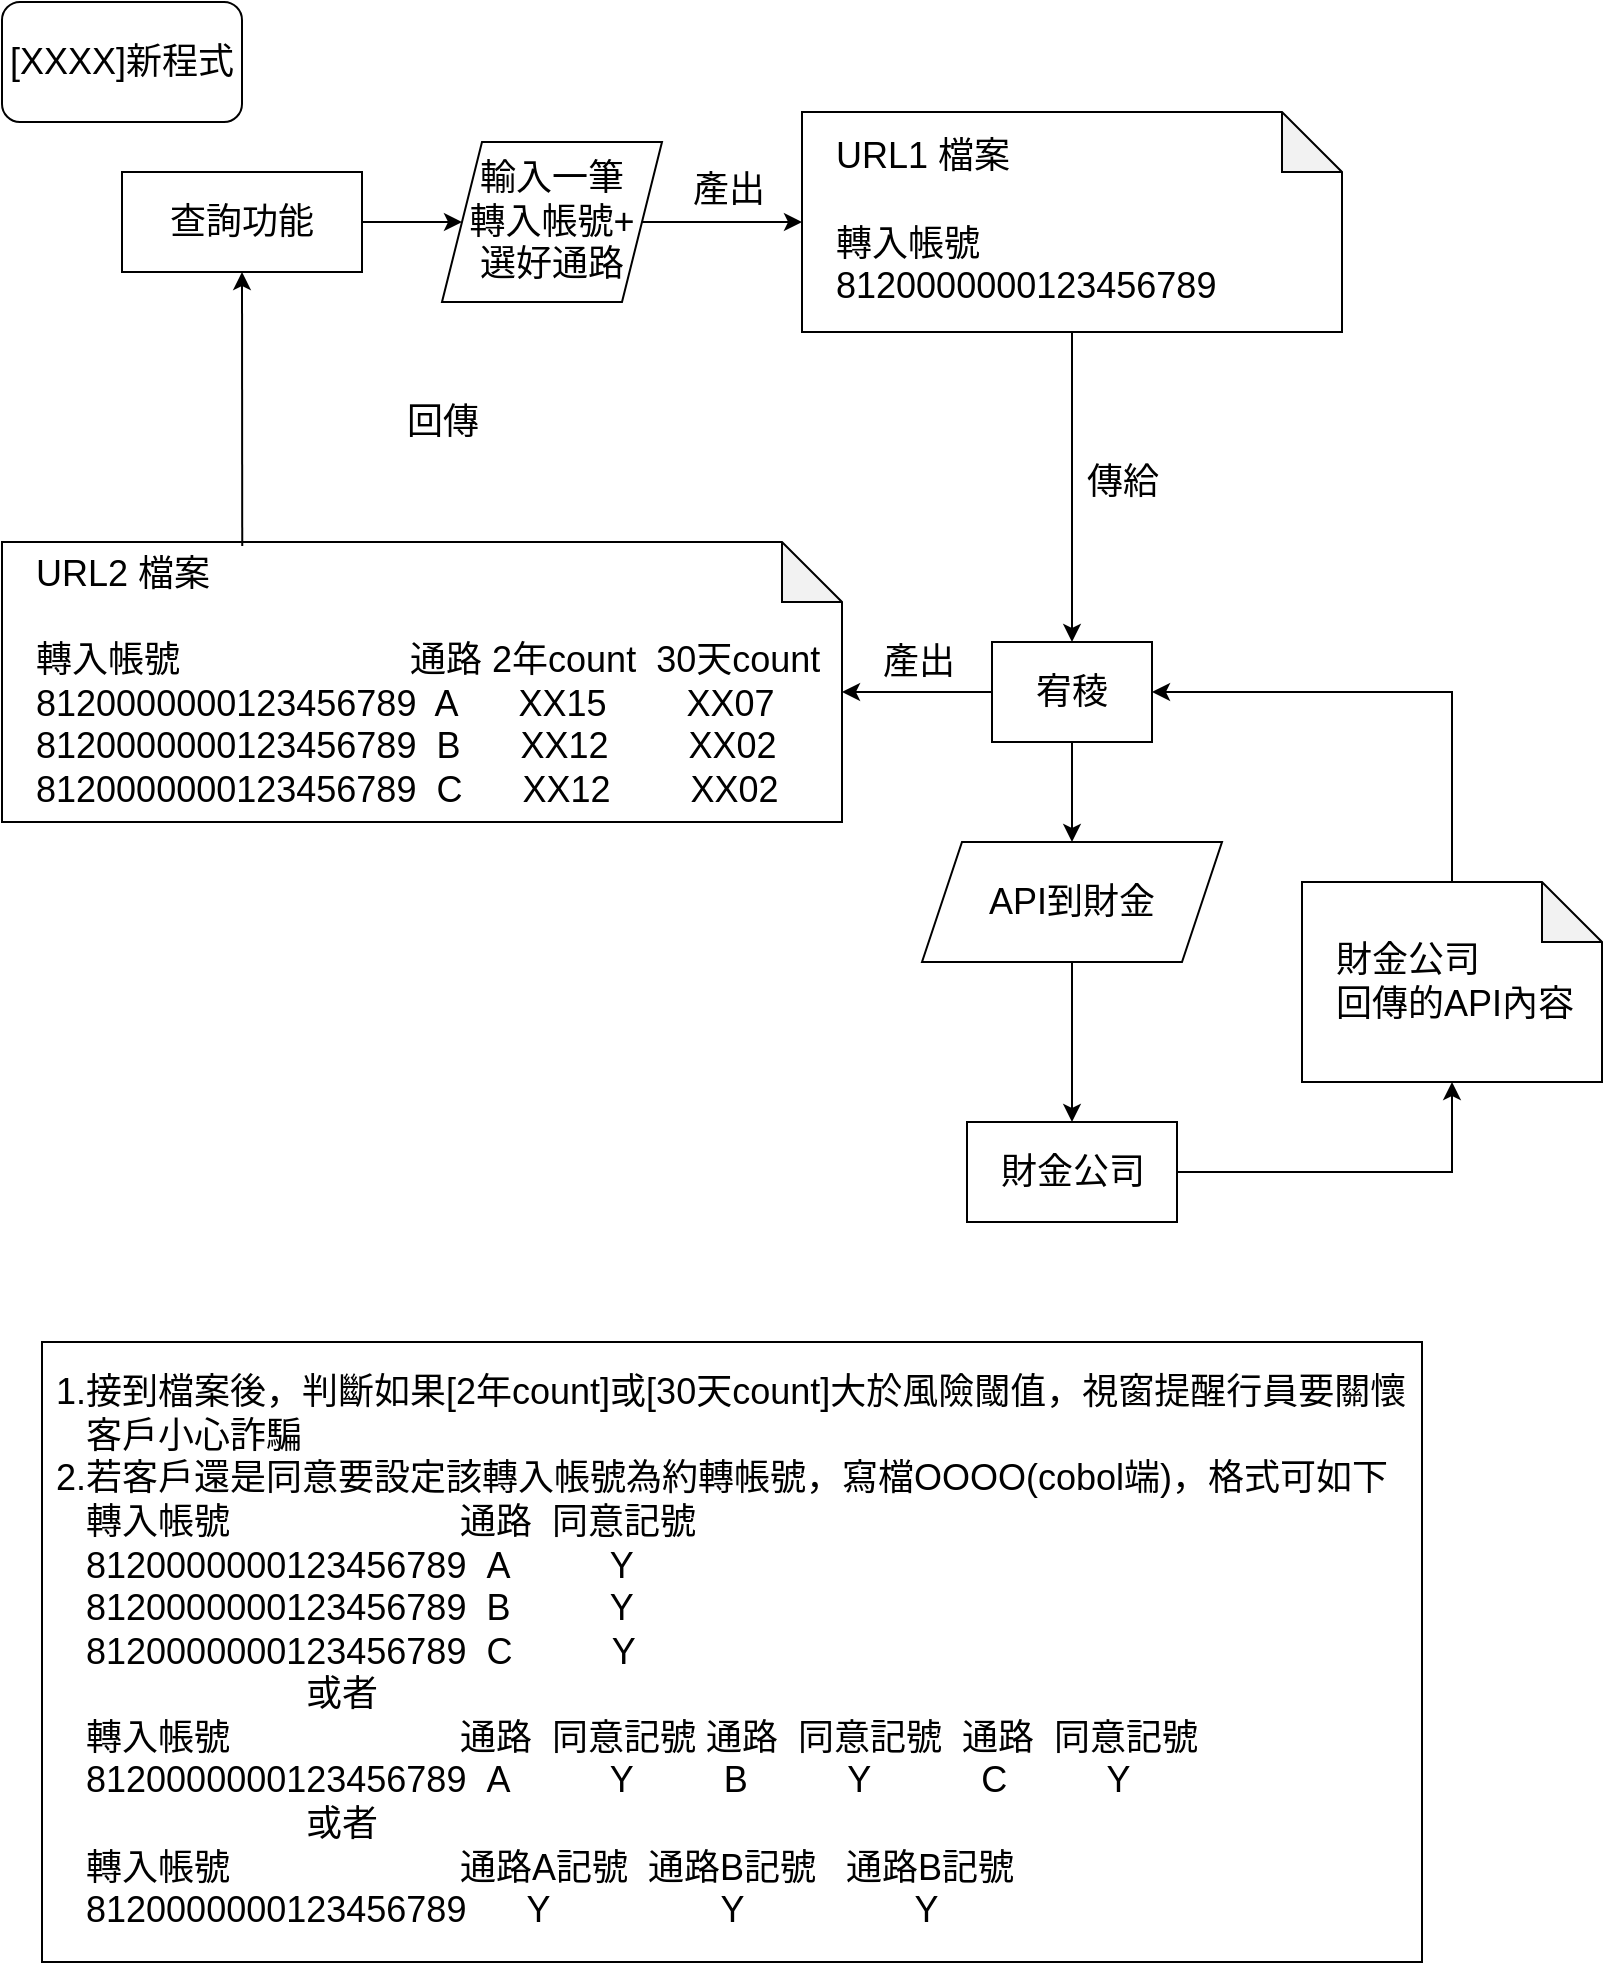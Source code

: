 <mxfile version="22.1.3" type="github" pages="2">
  <diagram name="查詢" id="aA_uW0eg3kEJU7qytOSy">
    <mxGraphModel dx="2261" dy="790" grid="1" gridSize="10" guides="1" tooltips="1" connect="1" arrows="1" fold="1" page="1" pageScale="1" pageWidth="827" pageHeight="1169" math="0" shadow="0">
      <root>
        <mxCell id="0" />
        <mxCell id="1" parent="0" />
        <mxCell id="AnH1oupO0DnIHsFvmvpk-1" value="&lt;font style=&quot;font-size: 18px;&quot;&gt;[XXXX]新程式&lt;/font&gt;" style="rounded=1;whiteSpace=wrap;html=1;" vertex="1" parent="1">
          <mxGeometry x="-740" y="60" width="120" height="60" as="geometry" />
        </mxCell>
        <mxCell id="AnH1oupO0DnIHsFvmvpk-2" value="&lt;font style=&quot;font-size: 18px;&quot;&gt;查詢功能&lt;/font&gt;" style="rounded=0;whiteSpace=wrap;html=1;" vertex="1" parent="1">
          <mxGeometry x="-680" y="145" width="120" height="50" as="geometry" />
        </mxCell>
        <mxCell id="AnH1oupO0DnIHsFvmvpk-3" value="&lt;font style=&quot;font-size: 18px;&quot;&gt;輸入一筆&lt;br&gt;轉入帳號+&lt;br&gt;選好通路&lt;/font&gt;" style="shape=parallelogram;perimeter=parallelogramPerimeter;whiteSpace=wrap;html=1;fixedSize=1;" vertex="1" parent="1">
          <mxGeometry x="-520" y="130" width="110" height="80" as="geometry" />
        </mxCell>
        <mxCell id="AnH1oupO0DnIHsFvmvpk-4" value="" style="endArrow=classic;html=1;rounded=0;exitX=1;exitY=0.5;exitDx=0;exitDy=0;" edge="1" parent="1" source="AnH1oupO0DnIHsFvmvpk-2" target="AnH1oupO0DnIHsFvmvpk-3">
          <mxGeometry width="50" height="50" relative="1" as="geometry">
            <mxPoint x="-330" y="370" as="sourcePoint" />
            <mxPoint x="-280" y="320" as="targetPoint" />
          </mxGeometry>
        </mxCell>
        <mxCell id="AnH1oupO0DnIHsFvmvpk-5" value="&lt;font style=&quot;font-size: 18px;&quot;&gt;&amp;nbsp; &amp;nbsp;URL1 檔案&lt;br&gt;&lt;br&gt;&amp;nbsp; &amp;nbsp;轉入帳號&lt;br&gt;&amp;nbsp; &amp;nbsp;8120000000123456789&lt;/font&gt;" style="shape=note;whiteSpace=wrap;html=1;backgroundOutline=1;darkOpacity=0.05;align=left;" vertex="1" parent="1">
          <mxGeometry x="-340" y="115" width="270" height="110" as="geometry" />
        </mxCell>
        <mxCell id="AnH1oupO0DnIHsFvmvpk-6" value="" style="endArrow=classic;html=1;rounded=0;exitX=1;exitY=0.5;exitDx=0;exitDy=0;" edge="1" parent="1" source="AnH1oupO0DnIHsFvmvpk-3" target="AnH1oupO0DnIHsFvmvpk-5">
          <mxGeometry width="50" height="50" relative="1" as="geometry">
            <mxPoint x="-330" y="360" as="sourcePoint" />
            <mxPoint x="-280" y="310" as="targetPoint" />
          </mxGeometry>
        </mxCell>
        <mxCell id="AnH1oupO0DnIHsFvmvpk-7" value="&lt;font style=&quot;font-size: 18px;&quot;&gt;產出&lt;/font&gt;" style="text;html=1;align=center;verticalAlign=middle;resizable=0;points=[];autosize=1;strokeColor=none;fillColor=none;" vertex="1" parent="1">
          <mxGeometry x="-407" y="134" width="60" height="40" as="geometry" />
        </mxCell>
        <mxCell id="AnH1oupO0DnIHsFvmvpk-10" value="&lt;span style=&quot;font-size: 18px;&quot;&gt;API到財金&lt;/span&gt;" style="shape=parallelogram;perimeter=parallelogramPerimeter;whiteSpace=wrap;html=1;fixedSize=1;" vertex="1" parent="1">
          <mxGeometry x="-280" y="480" width="150" height="60" as="geometry" />
        </mxCell>
        <mxCell id="AnH1oupO0DnIHsFvmvpk-15" value="&lt;font style=&quot;font-size: 18px;&quot;&gt;財金公司&lt;/font&gt;" style="rounded=0;whiteSpace=wrap;html=1;" vertex="1" parent="1">
          <mxGeometry x="-257.5" y="620" width="105" height="50" as="geometry" />
        </mxCell>
        <mxCell id="AnH1oupO0DnIHsFvmvpk-16" value="&lt;span style=&quot;font-size: 18px;&quot;&gt;&amp;nbsp; &amp;nbsp;財金公司&lt;br&gt;&amp;nbsp; &amp;nbsp;回傳的API內容&lt;/span&gt;" style="shape=note;whiteSpace=wrap;html=1;backgroundOutline=1;darkOpacity=0.05;align=left;" vertex="1" parent="1">
          <mxGeometry x="-90" y="500" width="150" height="100" as="geometry" />
        </mxCell>
        <mxCell id="AnH1oupO0DnIHsFvmvpk-17" value="" style="endArrow=classic;html=1;rounded=0;exitX=1;exitY=0.5;exitDx=0;exitDy=0;entryX=0.5;entryY=1;entryDx=0;entryDy=0;entryPerimeter=0;" edge="1" parent="1" source="AnH1oupO0DnIHsFvmvpk-15" target="AnH1oupO0DnIHsFvmvpk-16">
          <mxGeometry width="50" height="50" relative="1" as="geometry">
            <mxPoint x="-330" y="570" as="sourcePoint" />
            <mxPoint x="-280" y="520" as="targetPoint" />
            <Array as="points">
              <mxPoint x="-15" y="645" />
            </Array>
          </mxGeometry>
        </mxCell>
        <mxCell id="AnH1oupO0DnIHsFvmvpk-18" value="" style="endArrow=classic;html=1;rounded=0;exitX=0.5;exitY=1;exitDx=0;exitDy=0;" edge="1" parent="1" source="AnH1oupO0DnIHsFvmvpk-10" target="AnH1oupO0DnIHsFvmvpk-15">
          <mxGeometry width="50" height="50" relative="1" as="geometry">
            <mxPoint x="-330" y="570" as="sourcePoint" />
            <mxPoint x="-280" y="520" as="targetPoint" />
          </mxGeometry>
        </mxCell>
        <mxCell id="AnH1oupO0DnIHsFvmvpk-22" value="&lt;font style=&quot;font-size: 18px;&quot;&gt;宥稜&lt;/font&gt;" style="rounded=0;whiteSpace=wrap;html=1;" vertex="1" parent="1">
          <mxGeometry x="-245" y="380" width="80" height="50" as="geometry" />
        </mxCell>
        <mxCell id="AnH1oupO0DnIHsFvmvpk-24" value="" style="endArrow=classic;html=1;rounded=0;exitX=0.5;exitY=1;exitDx=0;exitDy=0;entryX=0.5;entryY=0;entryDx=0;entryDy=0;" edge="1" parent="1" source="AnH1oupO0DnIHsFvmvpk-22" target="AnH1oupO0DnIHsFvmvpk-10">
          <mxGeometry width="50" height="50" relative="1" as="geometry">
            <mxPoint x="-330" y="470" as="sourcePoint" />
            <mxPoint x="-280" y="420" as="targetPoint" />
          </mxGeometry>
        </mxCell>
        <mxCell id="AnH1oupO0DnIHsFvmvpk-26" value="" style="endArrow=classic;html=1;rounded=0;exitX=0.5;exitY=1;exitDx=0;exitDy=0;exitPerimeter=0;" edge="1" parent="1" source="AnH1oupO0DnIHsFvmvpk-5" target="AnH1oupO0DnIHsFvmvpk-22">
          <mxGeometry width="50" height="50" relative="1" as="geometry">
            <mxPoint x="-205" y="330" as="sourcePoint" />
            <mxPoint x="-280" y="420" as="targetPoint" />
          </mxGeometry>
        </mxCell>
        <mxCell id="AnH1oupO0DnIHsFvmvpk-27" value="" style="endArrow=classic;html=1;rounded=0;exitX=0.5;exitY=0;exitDx=0;exitDy=0;exitPerimeter=0;entryX=1;entryY=0.5;entryDx=0;entryDy=0;" edge="1" parent="1" source="AnH1oupO0DnIHsFvmvpk-16" target="AnH1oupO0DnIHsFvmvpk-22">
          <mxGeometry width="50" height="50" relative="1" as="geometry">
            <mxPoint x="-330" y="470" as="sourcePoint" />
            <mxPoint x="-280" y="420" as="targetPoint" />
            <Array as="points">
              <mxPoint x="-15" y="405" />
            </Array>
          </mxGeometry>
        </mxCell>
        <mxCell id="AnH1oupO0DnIHsFvmvpk-28" value="&lt;font style=&quot;font-size: 18px;&quot;&gt;&amp;nbsp; &amp;nbsp;URL2 檔案&lt;br&gt;&lt;br&gt;&amp;nbsp; &amp;nbsp;轉入帳號&amp;nbsp; &amp;nbsp; &amp;nbsp; &amp;nbsp; &amp;nbsp; &amp;nbsp; &amp;nbsp; &amp;nbsp; &amp;nbsp; &amp;nbsp; &amp;nbsp; &amp;nbsp;通路 2年count&amp;nbsp; 30天count&lt;br&gt;&amp;nbsp; &amp;nbsp;8120000000123456789&amp;nbsp; A&amp;nbsp; &amp;nbsp; &amp;nbsp; XX15&amp;nbsp; &amp;nbsp; &amp;nbsp; &amp;nbsp; XX07&lt;br&gt;&amp;nbsp; &amp;nbsp;8120000000123456789&amp;nbsp; B&amp;nbsp; &amp;nbsp; &amp;nbsp; XX12&amp;nbsp; &amp;nbsp; &amp;nbsp; &amp;nbsp; XX02&lt;br&gt;&amp;nbsp; &amp;nbsp;8120000000123456789&amp;nbsp; C&amp;nbsp; &amp;nbsp; &amp;nbsp; XX12&amp;nbsp; &amp;nbsp; &amp;nbsp; &amp;nbsp; XX02&lt;br&gt;&lt;/font&gt;" style="shape=note;whiteSpace=wrap;html=1;backgroundOutline=1;darkOpacity=0.05;align=left;" vertex="1" parent="1">
          <mxGeometry x="-740" y="330" width="420" height="140" as="geometry" />
        </mxCell>
        <mxCell id="AnH1oupO0DnIHsFvmvpk-30" value="" style="endArrow=classic;html=1;rounded=0;exitX=0;exitY=0.5;exitDx=0;exitDy=0;" edge="1" parent="1" source="AnH1oupO0DnIHsFvmvpk-22">
          <mxGeometry width="50" height="50" relative="1" as="geometry">
            <mxPoint x="-330" y="470" as="sourcePoint" />
            <mxPoint x="-320" y="405" as="targetPoint" />
          </mxGeometry>
        </mxCell>
        <mxCell id="AnH1oupO0DnIHsFvmvpk-31" value="&lt;font style=&quot;font-size: 18px;&quot;&gt;產出&lt;/font&gt;" style="text;html=1;align=center;verticalAlign=middle;resizable=0;points=[];autosize=1;strokeColor=none;fillColor=none;" vertex="1" parent="1">
          <mxGeometry x="-312" y="370" width="60" height="40" as="geometry" />
        </mxCell>
        <mxCell id="AnH1oupO0DnIHsFvmvpk-32" value="" style="endArrow=classic;html=1;rounded=0;exitX=0.286;exitY=0.014;exitDx=0;exitDy=0;exitPerimeter=0;entryX=0.5;entryY=1;entryDx=0;entryDy=0;" edge="1" parent="1" source="AnH1oupO0DnIHsFvmvpk-28" target="AnH1oupO0DnIHsFvmvpk-2">
          <mxGeometry width="50" height="50" relative="1" as="geometry">
            <mxPoint x="-560" y="280" as="sourcePoint" />
            <mxPoint x="-490" y="240" as="targetPoint" />
          </mxGeometry>
        </mxCell>
        <mxCell id="AnH1oupO0DnIHsFvmvpk-33" value="&lt;font style=&quot;font-size: 18px;&quot;&gt;回傳&lt;/font&gt;" style="text;html=1;align=center;verticalAlign=middle;resizable=0;points=[];autosize=1;strokeColor=none;fillColor=none;" vertex="1" parent="1">
          <mxGeometry x="-550" y="250" width="60" height="40" as="geometry" />
        </mxCell>
        <mxCell id="AnH1oupO0DnIHsFvmvpk-34" value="&lt;font style=&quot;font-size: 18px;&quot;&gt;傳給&lt;/font&gt;" style="text;html=1;align=center;verticalAlign=middle;resizable=0;points=[];autosize=1;strokeColor=none;fillColor=none;" vertex="1" parent="1">
          <mxGeometry x="-210" y="280" width="60" height="40" as="geometry" />
        </mxCell>
        <mxCell id="AnH1oupO0DnIHsFvmvpk-36" value="&lt;font style=&quot;font-size: 18px;&quot;&gt;&amp;nbsp;1.接到檔案後，判斷如果[&lt;/font&gt;&lt;font style=&quot;font-size: 18px;&quot;&gt;2年count]或[30天count]大於風險閾值，視窗提醒行員要關懷&lt;br&gt;&amp;nbsp; &amp;nbsp; 客戶小心詐騙&lt;br&gt;&amp;nbsp;2.若客戶還是同意要設定該轉入帳號為約轉帳號，寫檔OOOO(cobol端)，格式可如下&lt;br&gt;&amp;nbsp; &amp;nbsp; 轉入帳號&amp;nbsp; &amp;nbsp; &amp;nbsp; &amp;nbsp; &amp;nbsp; &amp;nbsp; &amp;nbsp; &amp;nbsp; &amp;nbsp; &amp;nbsp; &amp;nbsp; &amp;nbsp;通路&amp;nbsp; 同意記號&lt;br style=&quot;border-color: var(--border-color);&quot;&gt;&amp;nbsp; &amp;nbsp; 8120000000123456789&amp;nbsp; A&amp;nbsp; &amp;nbsp; &amp;nbsp; &amp;nbsp; &amp;nbsp; Y&lt;br&gt;&amp;nbsp; &amp;nbsp; 8120000000123456789&amp;nbsp; B&amp;nbsp; &amp;nbsp; &amp;nbsp; &amp;nbsp; &amp;nbsp; Y&lt;br&gt;&amp;nbsp; &amp;nbsp; 8120000000123456789&amp;nbsp; C&amp;nbsp; &amp;nbsp; &amp;nbsp; &amp;nbsp; &amp;nbsp; Y&lt;br&gt;&amp;nbsp; &amp;nbsp; &amp;nbsp; &amp;nbsp; &amp;nbsp; &amp;nbsp; &amp;nbsp; &amp;nbsp; &amp;nbsp; &amp;nbsp; &amp;nbsp; &amp;nbsp; &amp;nbsp; 或者&lt;br&gt;&amp;nbsp; &amp;nbsp; 轉入帳號&amp;nbsp; &amp;nbsp; &amp;nbsp; &amp;nbsp; &amp;nbsp; &amp;nbsp; &amp;nbsp; &amp;nbsp; &amp;nbsp; &amp;nbsp; &amp;nbsp; &amp;nbsp;通路&amp;nbsp; 同意記號 通路&amp;nbsp; 同意記號&amp;nbsp; 通路&amp;nbsp; 同意記號&lt;br style=&quot;border-color: var(--border-color);&quot;&gt;&amp;nbsp; &amp;nbsp; 8120000000123456789&amp;nbsp; A&amp;nbsp; &amp;nbsp; &amp;nbsp; &amp;nbsp; &amp;nbsp; Y&amp;nbsp; &amp;nbsp; &amp;nbsp; &amp;nbsp; &amp;nbsp;B&amp;nbsp; &amp;nbsp; &amp;nbsp; &amp;nbsp; &amp;nbsp; Y&amp;nbsp; &amp;nbsp; &amp;nbsp; &amp;nbsp; &amp;nbsp; &amp;nbsp;C&amp;nbsp; &amp;nbsp; &amp;nbsp; &amp;nbsp; &amp;nbsp; Y&lt;br&gt;&amp;nbsp; &amp;nbsp; &amp;nbsp; &amp;nbsp; &amp;nbsp; &amp;nbsp; &amp;nbsp; &amp;nbsp; &amp;nbsp; &amp;nbsp; &amp;nbsp; &amp;nbsp; &amp;nbsp; 或者&lt;br style=&quot;border-color: var(--border-color);&quot;&gt;&amp;nbsp; &amp;nbsp; 轉入帳號&amp;nbsp; &amp;nbsp; &amp;nbsp; &amp;nbsp; &amp;nbsp; &amp;nbsp; &amp;nbsp; &amp;nbsp; &amp;nbsp; &amp;nbsp; &amp;nbsp; &amp;nbsp;通路A記號&amp;nbsp; 通路B記號&amp;nbsp; &amp;nbsp;通路B記號&lt;br style=&quot;border-color: var(--border-color);&quot;&gt;&amp;nbsp; &amp;nbsp; 8120000000123456789&amp;nbsp; &amp;nbsp; &amp;nbsp; Y&amp;nbsp; &amp;nbsp; &amp;nbsp; &amp;nbsp; &amp;nbsp; &amp;nbsp; &amp;nbsp; &amp;nbsp; &amp;nbsp;Y&amp;nbsp; &amp;nbsp; &amp;nbsp; &amp;nbsp; &amp;nbsp; &amp;nbsp; &amp;nbsp; &amp;nbsp; &amp;nbsp;Y&lt;br&gt;&lt;/font&gt;" style="rounded=0;whiteSpace=wrap;html=1;align=left;" vertex="1" parent="1">
          <mxGeometry x="-720" y="730" width="690" height="310" as="geometry" />
        </mxCell>
      </root>
    </mxGraphModel>
  </diagram>
  <diagram id="mEsjwV_ezP2OFXAFKCF-" name="被查詢">
    <mxGraphModel dx="1434" dy="790" grid="1" gridSize="10" guides="1" tooltips="1" connect="1" arrows="1" fold="1" page="1" pageScale="1" pageWidth="827" pageHeight="1169" math="0" shadow="0">
      <root>
        <mxCell id="0" />
        <mxCell id="1" parent="0" />
        <mxCell id="oIIlploPoPYVGfda5TJn-1" value="&lt;font style=&quot;font-size: 18px;&quot;&gt;被查詢&lt;/font&gt;" style="rounded=0;whiteSpace=wrap;html=1;" vertex="1" parent="1">
          <mxGeometry x="30" y="40" width="120" height="50" as="geometry" />
        </mxCell>
        <mxCell id="tD_ngec6LgnPbNnejALv-1" value="&lt;font style=&quot;font-size: 18px;&quot;&gt;宥稜&lt;/font&gt;" style="rounded=0;whiteSpace=wrap;html=1;" vertex="1" parent="1">
          <mxGeometry x="70" y="110" width="80" height="50" as="geometry" />
        </mxCell>
        <mxCell id="R_vBmMJ-mkAL87Fn-o_a-1" value="&lt;font style=&quot;font-size: 18px;&quot;&gt;&amp;nbsp; &amp;nbsp;URL1 檔案&lt;br&gt;&lt;br&gt;&amp;nbsp; &amp;nbsp;轉入帳號&lt;br&gt;&amp;nbsp; &amp;nbsp;1470000000430002630&lt;/font&gt;" style="shape=note;whiteSpace=wrap;html=1;backgroundOutline=1;darkOpacity=0.05;align=left;" vertex="1" parent="1">
          <mxGeometry x="210" y="80" width="270" height="110" as="geometry" />
        </mxCell>
        <mxCell id="R_vBmMJ-mkAL87Fn-o_a-2" value="" style="endArrow=classic;html=1;rounded=0;exitX=1;exitY=0.5;exitDx=0;exitDy=0;entryX=0;entryY=0.5;entryDx=0;entryDy=0;entryPerimeter=0;" edge="1" parent="1" source="tD_ngec6LgnPbNnejALv-1" target="R_vBmMJ-mkAL87Fn-o_a-1">
          <mxGeometry width="50" height="50" relative="1" as="geometry">
            <mxPoint x="360" y="230" as="sourcePoint" />
            <mxPoint x="410" y="180" as="targetPoint" />
          </mxGeometry>
        </mxCell>
        <mxCell id="87DKSXG-iWMGE0NrwMBL-1" value="&lt;font style=&quot;font-size: 18px;&quot;&gt;產出&lt;/font&gt;" style="text;html=1;align=center;verticalAlign=middle;resizable=0;points=[];autosize=1;strokeColor=none;fillColor=none;" vertex="1" parent="1">
          <mxGeometry x="147" y="101" width="60" height="40" as="geometry" />
        </mxCell>
        <mxCell id="gdJJMOHuvmqQ4putd6Vw-1" value="&lt;font style=&quot;font-size: 18px;&quot;&gt;凡君[XXXX]程式&lt;/font&gt;" style="rounded=0;whiteSpace=wrap;html=1;" vertex="1" parent="1">
          <mxGeometry x="270" y="240" width="150" height="50" as="geometry" />
        </mxCell>
        <mxCell id="K50zkZ4xStyIB2KJWPWU-1" value="&lt;font style=&quot;font-size: 18px;&quot;&gt;&amp;nbsp; &amp;nbsp;COBOL 有記錄兩年內設定約轉日期的檔案&lt;br&gt;&lt;br&gt;&amp;nbsp; &amp;nbsp;轉入帳號&amp;nbsp; &amp;nbsp; &amp;nbsp; &amp;nbsp; &amp;nbsp; &amp;nbsp; &amp;nbsp; &amp;nbsp; &amp;nbsp; &amp;nbsp; &amp;nbsp; &amp;nbsp; &amp;nbsp;通路&amp;nbsp; &amp;nbsp;轉出帳號&amp;nbsp; &amp;nbsp; &amp;nbsp; &amp;nbsp; &amp;nbsp; &amp;nbsp; &amp;nbsp; &amp;nbsp; &amp;nbsp; &amp;nbsp; &amp;nbsp; &amp;nbsp; &amp;nbsp; &amp;nbsp;約定日期&lt;br&gt;&amp;nbsp; &amp;nbsp;1470000000430002630&amp;nbsp; &amp;nbsp;A&amp;nbsp; &amp;nbsp; &amp;nbsp; 8110000135482679212&amp;nbsp; &amp;nbsp; 1121118&lt;br&gt;&amp;nbsp; &amp;nbsp;1470000000430002630&amp;nbsp; &amp;nbsp;A&amp;nbsp; &amp;nbsp; &amp;nbsp; 8220000487154657891&amp;nbsp; &amp;nbsp; 1121118&lt;br&gt;&amp;nbsp; &amp;nbsp;1470000000430002630&amp;nbsp; &amp;nbsp;B&amp;nbsp; &amp;nbsp; &amp;nbsp; 8220000487154657891&amp;nbsp; &amp;nbsp; 1121119&lt;br&gt;&amp;nbsp; &amp;nbsp; ......&lt;br&gt;&lt;/font&gt;" style="shape=note;whiteSpace=wrap;html=1;backgroundOutline=1;darkOpacity=0.05;align=left;" vertex="1" parent="1">
          <mxGeometry x="680" y="60" width="580" height="170" as="geometry" />
        </mxCell>
        <mxCell id="K50zkZ4xStyIB2KJWPWU-2" value="&lt;font style=&quot;font-size: 18px;&quot;&gt;&amp;nbsp; &amp;nbsp;URL2 檔案&lt;br&gt;&lt;br&gt;&amp;nbsp; &amp;nbsp;轉入帳號&amp;nbsp; &amp;nbsp; &amp;nbsp; &amp;nbsp; &amp;nbsp; &amp;nbsp; &amp;nbsp; &amp;nbsp; &amp;nbsp; &amp;nbsp; &amp;nbsp; &amp;nbsp;通路 2年count&amp;nbsp; 30天count&lt;br&gt;&amp;nbsp; &amp;nbsp;1470000000430002630&amp;nbsp;&amp;nbsp;A&amp;nbsp; &amp;nbsp; &amp;nbsp; XX15&amp;nbsp; &amp;nbsp; &amp;nbsp; &amp;nbsp; XX07&lt;br&gt;&amp;nbsp; &amp;nbsp;1470000000430002630&amp;nbsp;&amp;nbsp;B&amp;nbsp; &amp;nbsp; &amp;nbsp; XX12&amp;nbsp; &amp;nbsp; &amp;nbsp; &amp;nbsp; XX02&lt;br&gt;&amp;nbsp; &amp;nbsp;1470000000430002630&amp;nbsp; C&amp;nbsp; &amp;nbsp; &amp;nbsp; XX12&amp;nbsp; &amp;nbsp; &amp;nbsp; &amp;nbsp; XX02&lt;br&gt;&lt;/font&gt;" style="shape=note;whiteSpace=wrap;html=1;backgroundOutline=1;darkOpacity=0.05;align=left;" vertex="1" parent="1">
          <mxGeometry x="690" y="340" width="420" height="140" as="geometry" />
        </mxCell>
      </root>
    </mxGraphModel>
  </diagram>
</mxfile>
